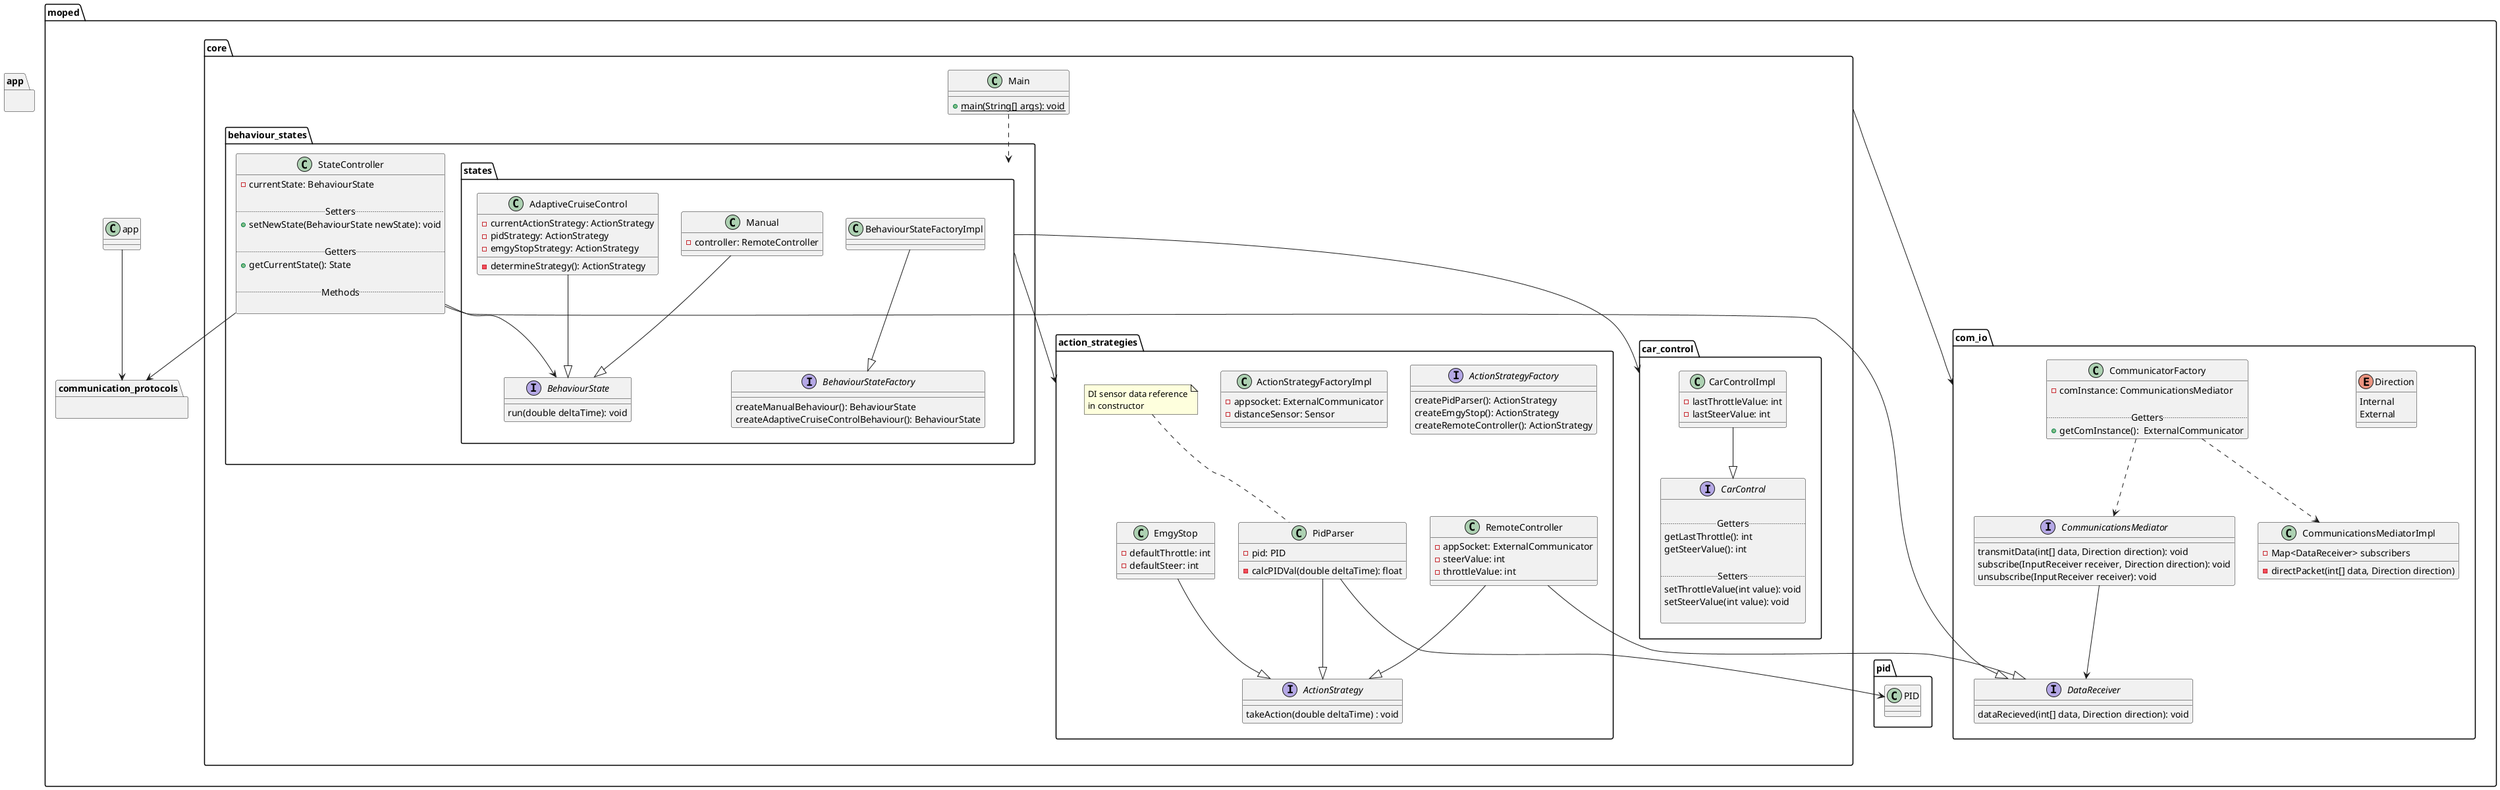 @startuml

package moped {

	package core {
		
		class Main {
			+ {static}main(String[] args): void
		
		}
		
		package behaviour_states {
		
			class StateController {
				- currentState: BehaviourState

				.. Setters ..
				+ setNewState(BehaviourState newState): void

				.. Getters ..
				+ getCurrentState(): State

				.. Methods ..

			}

			package states {

				interface BehaviourStateFactory {
					createManualBehaviour(): BehaviourState
					createAdaptiveCruiseControlBehaviour(): BehaviourState
				}

				interface BehaviourState {
					run(double deltaTime): void
				}
			
				class Manual {
					- controller: RemoteController
				}

				class BehaviourStateFactoryImpl {

				}
				
				class AdaptiveCruiseControl {
					- currentActionStrategy: ActionStrategy
					- pidStrategy: ActionStrategy
					- emgyStopStrategy: ActionStrategy

					- determineStrategy(): ActionStrategy

				}
				
				Manual --|> BehaviourState
				AdaptiveCruiseControl --|> BehaviourState
				BehaviourStateFactoryImpl --|> BehaviourStateFactory
			}
		
			
			StateController --> BehaviourState
		}			

		package action_strategies {

			interface ActionStrategyFactory {
				createPidParser(): ActionStrategy
				createEmgyStop(): ActionStrategy
				createRemoteController(): ActionStrategy
			}

			interface ActionStrategy {
				takeAction(double deltaTime) : void
			}

			class ActionStrategyFactoryImpl{
				- appsocket: ExternalCommunicator
				- distanceSensor: Sensor
			}

			class PidParser {
				- pid: PID
				
				- calcPIDVal(double deltaTime): float
			}
			class EmgyStop {
				- defaultThrottle: int
				- defaultSteer: int
			}
			
			class RemoteController {
				- appSocket: ExternalCommunicator
				- steerValue: int
				- throttleValue: int
			}
			
				PidParser --|> ActionStrategy
				EmgyStop --|> ActionStrategy
				RemoteController --|> ActionStrategy

			note top of PidParser
				DI sensor data reference
				in constructor
			end note
			
		}
		
		package car_control {
			
			interface CarControl {
				
				.. Getters ..
				getLastThrottle(): int
				getSteerValue(): int
	
				.. Setters ..
				setThrottleValue(int value): void
				setSteerValue(int value): void

			}

			class CarControlImpl {
				- lastThrottleValue: int
				- lastSteerValue: int
			}

			CarControlImpl --|> CarControl

		}
		
		Main ..> states
		
		states --> action_strategies
		states --> car_control
	}
	
	package com_io {

		enum Direction {
			Internal
			External
		}
		
		interface DataReceiver {
			dataRecieved(int[] data, Direction direction): void
		}

		interface CommunicationsMediator {
			transmitData(int[] data, Direction direction): void
			subscribe(InputReceiver receiver, Direction direction): void
			unsubscribe(InputReceiver receiver): void
		}
		
		class CommunicatorFactory {
			- comInstance: CommunicationsMediator

			.. Getters ..
			+getComInstance():  ExternalCommunicator
		}
		
		class CommunicationsMediatorImpl {
			- Map<DataReceiver> subscribers
			- directPacket(int[] data, Direction direction)
		}
		
		CommunicationsMediator --> DataReceiver
		

		CommunicatorFactory ..> CommunicationsMediator
		CommunicatorFactory ..> CommunicationsMediatorImpl
		
		
	}

	package pid {
		
		class PID{

		}
	}

	package communication_protocols {
	
	}

	PidParser --> PID
	app --> communication_protocols
	StateController --> communication_protocols
	core --> com_io	
	RemoteController --|> DataReceiver
	StateController --|> DataReceiver
	
	
}

package app {

}

@enduml
